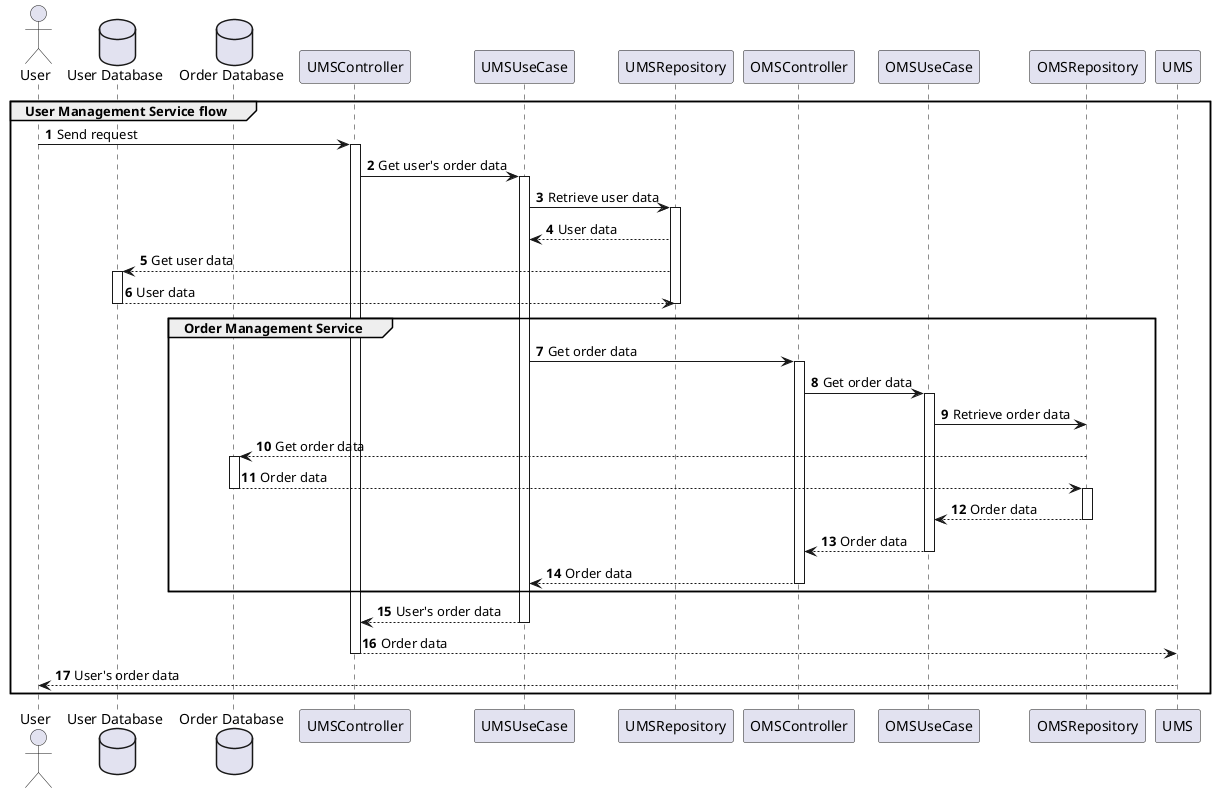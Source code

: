 "@startuml Sequence Diagram for Order data"
actor User
database "User Database" as UDB
database "Order Database" as ODB

autonumber

group User Management Service flow
  User -> UMSController: Send request
  activate UMSController
  UMSController -> UMSUseCase: Get user's order data
  activate UMSUseCase
  UMSUseCase -> UMSRepository: Retrieve user data
  activate UMSRepository
  UMSRepository --> UMSUseCase: User data
  UMSRepository --> UDB: Get user data
  activate UDB
    UDB --> UMSRepository: User data
  deactivate UDB
  deactivate UMSRepository
  group Order Management Service
    UMSUseCase -> OMSController: Get order data
    activate OMSController
    OMSController -> OMSUseCase: Get order data
    activate OMSUseCase
    OMSUseCase -> OMSRepository: Retrieve order data
    OMSRepository --> ODB: Get order data
    activate ODB
    ODB --> OMSRepository: Order data
    deactivate ODB
    activate OMSRepository
    OMSRepository --> OMSUseCase: Order data
    deactivate OMSRepository
    OMSUseCase --> OMSController: Order data
    deactivate OMSUseCase
    OMSController --> UMSUseCase: Order data
    deactivate OMSController
  end
  UMSUseCase --> UMSController: User's order data
  deactivate UMSUseCase
  UMSController --> UMS: Order data
  deactivate UMSController
  UMS --> User: User's order data
end


@enduml
